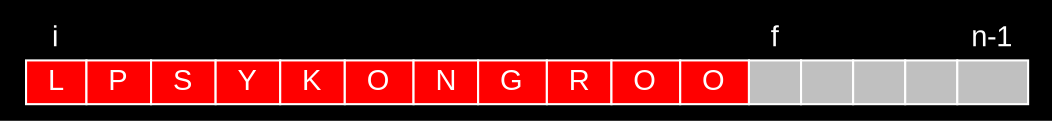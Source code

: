 digraph{
      bgcolor="black";
      nodeA [
            fontcolor="white"; 
            shape=plaintext; 
            fontname="Arial";
            label=<
                  <table border="0" cellborder="1" cellspacing="0" 
                  color="black">
                        <tr>
                              <td>  i  </td>
                              <td>    </td>
                              <td>    </td>
                              <td>    </td>
                              <td>    </td>
                              <td>    </td>
                              <td>    </td>
                              <td>    </td>
                              <td>    </td>
                              <td>    </td>
                              <td>    </td>
                              <td>  f  </td>
                              <td>    </td>
                              <td>    </td>
                              <td>    </td>
                              <td> n-1 </td>
                        </tr>
                        <tr>
                              <td bgcolor="red" color="white">  L  </td>
                              <td bgcolor="red" color="white">  P  </td>
                              <td bgcolor="red" color="white">  S  </td>
                              <td bgcolor="red" color="white">  Y  </td>
                              <td bgcolor="red" color="white">  K  </td>
                              <td bgcolor="red" color="white">  O  </td>
                              <td bgcolor="red" color="white">  N  </td>
                              <td bgcolor="red" color="white">  G  </td>
                              <td bgcolor="red" color="white">  R  </td>
                              <td bgcolor="red" color="white">  O  </td>
                              <td bgcolor="red" color="white">  O  </td>
                              <td bgcolor="grey" color="white">     </td>
                              <td bgcolor="grey" color="white">     </td>
                              <td bgcolor="grey" color="white">     </td>
                              <td bgcolor="grey" color="white">     </td>
                              <td bgcolor="grey" color="white">    </td>
                        </tr>
                  </table>
            >
      ];
}